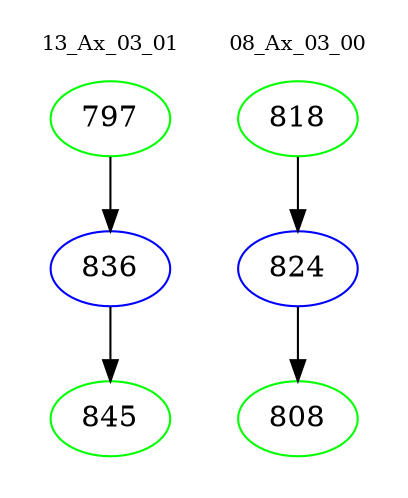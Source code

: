 digraph{
subgraph cluster_0 {
color = white
label = "13_Ax_03_01";
fontsize=10;
T0_797 [label="797", color="green"]
T0_797 -> T0_836 [color="black"]
T0_836 [label="836", color="blue"]
T0_836 -> T0_845 [color="black"]
T0_845 [label="845", color="green"]
}
subgraph cluster_1 {
color = white
label = "08_Ax_03_00";
fontsize=10;
T1_818 [label="818", color="green"]
T1_818 -> T1_824 [color="black"]
T1_824 [label="824", color="blue"]
T1_824 -> T1_808 [color="black"]
T1_808 [label="808", color="green"]
}
}
